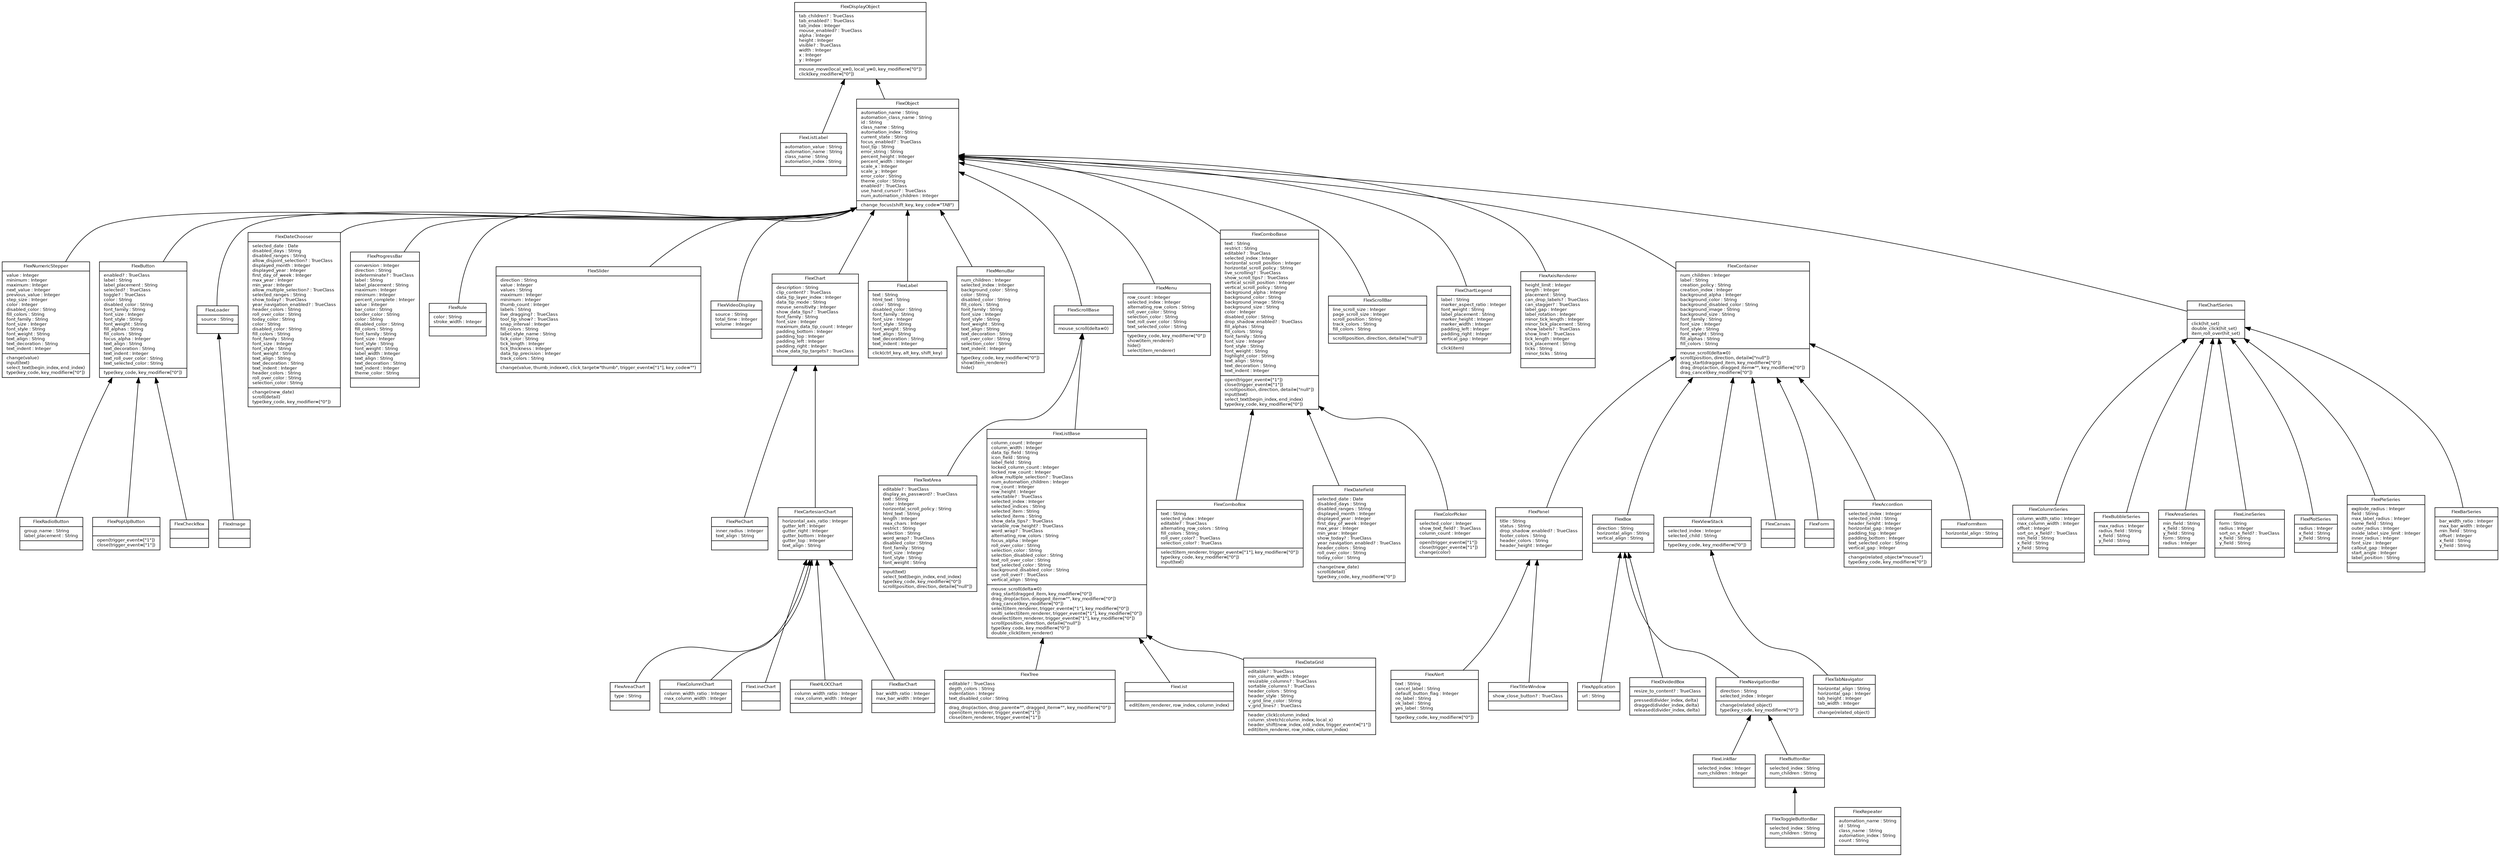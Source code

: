 digraph G {
  rankdir = BT;

  fontname = "Bitstream Vera Sans"
  fontsize = 8

  node [
    fontname = "Bitstream Vera Sans"
    fontsize = 8
    shape = "record"
  ]

  edge [
    fontname = "Bitstream Vera Sans"
    fontsize = 8
  ]
  

  FlexDisplayObject [
    label = "{FlexDisplayObject|tab_children? : TrueClass\ltab_enabled? : TrueClass\ltab_index : Integer\lmouse_enabled? : TrueClass\lalpha : Integer\lheight : Integer\lvisible? : TrueClass\lwidth : Integer\lx : Integer\ly : Integer\l|mouse_move(local_x=0, local_y=0, key_modifier=[\"0\"])\lclick(key_modifier=[\"0\"])\l}"
  ]
  

  FlexListLabel [
    label = "{FlexListLabel|automation_value : String\lautomation_name : String\lclass_name : String\lautomation_index : String\l|}"
  ]
  FlexListLabel -> FlexDisplayObject

  FlexObject [
    label = "{FlexObject|automation_name : String\lautomation_class_name : String\lid : String\lclass_name : String\lautomation_index : String\lcurrent_state : String\lfocus_enabled? : TrueClass\ltool_tip : String\lerror_string : String\lpercent_height : Integer\lpercent_width : Integer\lscale_x : Integer\lscale_y : Integer\lerror_color : String\ltheme_color : String\lenabled? : TrueClass\luse_hand_cursor? : TrueClass\lnum_automation_children : Integer\l|change_focus(shift_key, key_code=\"TAB\")\l}"
  ]
  FlexObject -> FlexDisplayObject

  FlexNumericStepper [
    label = "{FlexNumericStepper|value : Integer\lminimum : Integer\lmaximum : Integer\lnext_value : Integer\lprevious_value : Integer\lstep_size : Integer\lcolor : Integer\ldisabled_color : String\lfill_colors : String\lfont_family : String\lfont_size : Integer\lfont_style : String\lfont_weight : String\ltext_align : String\ltext_decoration : String\ltext_indent : Integer\l|change(value)\linput(text)\lselect_text(begin_index, end_index)\ltype(key_code, key_modifier=[\"0\"])\l}"
  ]
  FlexNumericStepper -> FlexObject

  FlexButton [
    label = "{FlexButton|enabled? : TrueClass\llabel : String\llabel_placement : String\lselected? : TrueClass\ltoggle? : TrueClass\lcolor : String\ldisabled_color : String\lfont_family : String\lfont_size : Integer\lfont_style : String\lfont_weight : String\lfill_alphas : String\lfill_colors : String\lfocus_alpha : Integer\ltext_align : String\ltext_decoration : String\ltext_indent : Integer\ltext_roll_over_color : String\ltext_selected_color : String\l|type(key_code, key_modifier=[\"0\"])\l}"
  ]
  FlexButton -> FlexObject

  FlexRadioButton [
    label = "{FlexRadioButton|group_name : String\llabel_placement : String\l|}"
  ]
  FlexRadioButton -> FlexButton

  FlexPopUpButton [
    label = "{FlexPopUpButton||open(trigger_event=[\"1\"])\lclose(trigger_event=[\"1\"])\l}"
  ]
  FlexPopUpButton -> FlexButton

  FlexCheckBox [
    label = "{FlexCheckBox||}"
  ]
  FlexCheckBox -> FlexButton

  FlexLoader [
    label = "{FlexLoader|source : String\l|}"
  ]
  FlexLoader -> FlexObject

  FlexImage [
    label = "{FlexImage||}"
  ]
  FlexImage -> FlexLoader

  FlexDateChooser [
    label = "{FlexDateChooser|selected_date : Date\ldisabled_days : String\ldisabled_ranges : String\lallow_disjoint_selection? : TrueClass\ldisplayed_month : Integer\ldisplayed_year : Integer\lfirst_day_of_week : Integer\lmax_year : Integer\lmin_year : Integer\lallow_multiple_selection? : TrueClass\lselected_ranges : String\lshow_today? : TrueClass\lyear_navigation_enabled? : TrueClass\lheader_colors : String\lroll_over_color : String\ltoday_color : String\lcolor : String\ldisabled_color : String\lfill_colors : String\lfont_family : String\lfont_size : Integer\lfont_style : String\lfont_weight : String\ltext_align : String\ltext_decoration : String\ltext_indent : Integer\lheader_colors : String\lroll_over_color : String\lselection_color : String\l|change(new_date)\lscroll(detail)\ltype(key_code, key_modifier=[\"0\"])\l}"
  ]
  FlexDateChooser -> FlexObject

  FlexProgressBar [
    label = "{FlexProgressBar|conversion : Integer\ldirection : String\lindeterminate? : TrueClass\llabel : String\llabel_placement : String\lmaximum : Integer\lminimum : Integer\lpercent_complete : Integer\lvalue : Integer\lbar_color : String\lborder_color : String\lcolor : String\ldisabled_color : String\lfill_colors : String\lfont_family : String\lfont_size : Integer\lfont_style : String\lfont_weight : String\llabel_width : Integer\ltext_align : String\ltext_decoration : String\ltext_indent : Integer\ltheme_color : String\l|}"
  ]
  FlexProgressBar -> FlexObject

  FlexRule [
    label = "{FlexRule|color : String\lstroke_width : Integer\l|}"
  ]
  FlexRule -> FlexObject

  FlexSlider [
    label = "{FlexSlider|direction : String\lvalue : Integer\lvalues : String\lmaximum : Integer\lminimum : Integer\lthumb_count : Integer\llabels : String\llive_dragging? : TrueClass\ltool_tip_show? : TrueClass\lsnap_interval : Integer\lfill_colors : String\llabel_style_name : String\ltick_color : String\ltick_length : Integer\ltick_thickness : Integer\ldata_tip_precision : Integer\ltrack_colors : String\l|change(value, thumb_index=0, click_target=\"thumb\", trigger_event=[\"1\"], key_code=\"\")\l}"
  ]
  FlexSlider -> FlexObject

  FlexVideoDisplay [
    label = "{FlexVideoDisplay|source : String\ltotal_time : Integer\lvolume : Integer\l|}"
  ]
  FlexVideoDisplay -> FlexObject

  FlexChart [
    label = "{FlexChart|description : String\lclip_content? : TrueClass\ldata_tip_layer_index : Integer\ldata_tip_mode : String\lmouse_sensitivity : Integer\lshow_data_tips? : TrueClass\lfont_family : String\lfont_size : Integer\lmaximum_data_tip_count : Integer\lpadding_bottom : Integer\lpadding_top : Integer\lpadding_left : Integer\lpadding_right : Integer\lshow_data_tip_targets? : TrueClass\l|}"
  ]
  FlexChart -> FlexObject

  FlexPieChart [
    label = "{FlexPieChart|inner_radius : Integer\ltext_align : String\l|}"
  ]
  FlexPieChart -> FlexChart

  FlexCartesianChart [
    label = "{FlexCartesianChart|horizontal_axis_ratio : Integer\lgutter_left : Integer\lgutter_right : Integer\lgutter_bottom : Integer\lgutter_top : Integer\ltext_align : String\l|}"
  ]
  FlexCartesianChart -> FlexChart

  FlexAreaChart [
    label = "{FlexAreaChart|type : String\l|}"
  ]
  FlexAreaChart -> FlexCartesianChart

  FlexColumnChart [
    label = "{FlexColumnChart|column_width_ratio : Integer\lmax_column_width : Integer\l|}"
  ]
  FlexColumnChart -> FlexCartesianChart

  FlexLineChart [
    label = "{FlexLineChart||}"
  ]
  FlexLineChart -> FlexCartesianChart

  FlexHLOCChart [
    label = "{FlexHLOCChart|column_width_ratio : Integer\lmax_column_width : Integer\l|}"
  ]
  FlexHLOCChart -> FlexCartesianChart

  FlexBarChart [
    label = "{FlexBarChart|bar_width_ratio : Integer\lmax_bar_width : Integer\l|}"
  ]
  FlexBarChart -> FlexCartesianChart

  FlexLabel [
    label = "{FlexLabel|text : String\lhtml_text : String\lcolor : String\ldisabled_color : String\lfont_family : String\lfont_size : Integer\lfont_style : String\lfont_weight : String\ltext_align : String\ltext_decoration : String\ltext_indent : Integer\l|click(ctrl_key, alt_key, shift_key)\l}"
  ]
  FlexLabel -> FlexObject

  FlexMenuBar [
    label = "{FlexMenuBar|num_children : Integer\lselected_index : Integer\lbackground_color : String\lcolor : String\ldisabled_color : String\lfill_colors : String\lfont_family : String\lfont_size : Integer\lfont_style : String\lfont_weight : String\ltext_align : String\ltext_decoration : String\lroll_over_color : String\lselection_color : String\ltext_indent : Integer\l|type(key_code, key_modifier=[\"0\"])\lshow(item_renderer)\lhide()\l}"
  ]
  FlexMenuBar -> FlexObject

  FlexScrollBase [
    label = "{FlexScrollBase||mouse_scroll(delta=0)\l}"
  ]
  FlexScrollBase -> FlexObject

  FlexTextArea [
    label = "{FlexTextArea|editable? : TrueClass\ldisplay_as_password? : TrueClass\ltext : String\lcolor : Integer\lhorizontal_scroll_policy : String\lhtml_text : String\llength : Integer\lmax_chars : Integer\lrestrict : String\lselection : String\lword_wrap? : TrueClass\ldisabled_color : String\lfont_family : String\lfont_size : Integer\lfont_style : String\lfont_weight : String\l|input(text)\lselect_text(begin_index, end_index)\ltype(key_code, key_modifier=[\"0\"])\lscroll(position, direction, detail=[\"null\"])\l}"
  ]
  FlexTextArea -> FlexScrollBase

  FlexListBase [
    label = "{FlexListBase|column_count : Integer\lcolumn_width : Integer\ldata_tip_field : String\licon_field : String\llabel_field : String\llocked_column_count : Integer\llocked_row_count : Integer\lallow_multiple_selection? : TrueClass\lnum_automation_children : Integer\lrow_count : Integer\lrow_height : Integer\lselectable? : TrueClass\lselected_index : Integer\lselected_indices : String\lselected_item : String\lselected_items : String\lshow_data_tips? : TrueClass\lvariable_row_height? : TrueClass\lword_wrap? : TrueClass\lalternating_row_colors : String\lfocus_alpha : Integer\lroll_over_color : String\lselection_color : String\lselection_disabled_color : String\ltext_roll_over_color : String\ltext_selected_color : String\lbackground_disabled_color : String\luse_roll_over? : TrueClass\lvertical_align : String\l|mouse_scroll(delta=0)\ldrag_start(dragged_item, key_modifier=[\"0\"])\ldrag_drop(action, dragged_item=\"\", key_modifier=[\"0\"])\ldrag_cancel(key_modifier=[\"0\"])\lselect(item_renderer, trigger_event=[\"1\"], key_modifier=[\"0\"])\lmulti_select(item_renderer, trigger_event=[\"1\"], key_modifier=[\"0\"])\ldeselect(item_renderer, trigger_event=[\"1\"], key_modifier=[\"0\"])\lscroll(position, direction, detail=[\"null\"])\ltype(key_code, key_modifier=[\"0\"])\ldouble_click(item_renderer)\l}"
  ]
  FlexListBase -> FlexScrollBase

  FlexTree [
    label = "{FlexTree|editable? : TrueClass\ldepth_colors : String\lindentation : Integer\ltext_disabled_color : String\l|drag_drop(action, drop_parent=\"\", dragged_item=\"\", key_modifier=[\"0\"])\lopen(item_renderer, trigger_event=[\"1\"])\lclose(item_renderer, trigger_event=[\"1\"])\l}"
  ]
  FlexTree -> FlexListBase

  FlexList [
    label = "{FlexList||edit(item_renderer, row_index, column_index)\l}"
  ]
  FlexList -> FlexListBase

  FlexDataGrid [
    label = "{FlexDataGrid|editable? : TrueClass\lmin_column_width : Integer\lresizable_columns? : TrueClass\lsortable_columns? : TrueClass\lheader_colors : String\lheader_style : String\lv_grid_line_color : String\lv_grid_lines? : TrueClass\l|header_click(column_index)\lcolumn_stretch(column_index, local_x)\lheader_shift(new_index, old_index, trigger_event=[\"1\"])\ledit(item_renderer, row_index, column_index)\l}"
  ]
  FlexDataGrid -> FlexListBase

  FlexMenu [
    label = "{FlexMenu|row_count : Integer\lselected_index : Integer\lalternating_row_colors : String\lroll_over_color : String\lselection_color : String\ltext_roll_over_color : String\ltext_selected_color : String\l|type(key_code, key_modifier=[\"0\"])\lshow(item_renderer)\lhide()\lselect(item_renderer)\l}"
  ]
  FlexMenu -> FlexObject

  FlexComboBase [
    label = "{FlexComboBase|text : String\lrestrict : String\leditable? : TrueClass\lselected_index : Integer\lhorizontal_scroll_position : Integer\lhorizontal_scroll_policy : String\llive_scrolling? : TrueClass\lshow_scroll_tips? : TrueClass\lvertical_scroll_position : Integer\lvertical_scroll_policy : String\lbackground_alpha : Integer\lbackground_color : String\lbackground_image : String\lbackground_size : String\lcolor : Integer\ldisabled_color : String\ldrop_shadow_enabled? : TrueClass\lfill_alphas : String\lfill_colors : String\lfont_family : String\lfont_size : Integer\lfont_style : String\lfont_weight : String\lhighlight_color : String\ltext_align : String\ltext_decoration : String\ltext_indent : Integer\l|open(trigger_event=[\"1\"])\lclose(trigger_event=[\"1\"])\lscroll(position, direction, detail=[\"null\"])\linput(text)\lselect_text(begin_index, end_index)\ltype(key_code, key_modifier=[\"0\"])\l}"
  ]
  FlexComboBase -> FlexObject

  FlexComboBox [
    label = "{FlexComboBox|text : String\lselected_index : Integer\leditable? : TrueClass\lalternating_row_colors : String\lfill_colors : String\lroll_over_color? : TrueClass\lselection_color? : TrueClass\l|select(item_renderer, trigger_event=[\"1\"], key_modifier=[\"0\"])\ltype(key_code, key_modifier=[\"0\"])\linput(text)\l}"
  ]
  FlexComboBox -> FlexComboBase

  FlexDateField [
    label = "{FlexDateField|selected_date : Date\ldisabled_days : String\ldisabled_ranges : String\ldisplayed_month : Integer\ldisplayed_year : Integer\lfirst_day_of_week : Integer\lmax_year : Integer\lmin_year : Integer\lshow_today? : TrueClass\lyear_navigation_enabled? : TrueClass\lheader_colors : String\lroll_over_color : String\ltoday_color : String\l|change(new_date)\lscroll(detail)\ltype(key_code, key_modifier=[\"0\"])\l}"
  ]
  FlexDateField -> FlexComboBase

  FlexColorPicker [
    label = "{FlexColorPicker|selected_color : Integer\lshow_text_field? : TrueClass\lcolumn_count : Integer\l|open(trigger_event=[\"1\"])\lclose(trigger_event=[\"1\"])\lchange(color)\l}"
  ]
  FlexColorPicker -> FlexComboBase

  FlexScrollBar [
    label = "{FlexScrollBar|line_scroll_size : Integer\lpage_scroll_size : Integer\lscroll_position : String\ltrack_colors : String\lfill_colors : String\l|scroll(position, direction, detail=[\"null\"])\l}"
  ]
  FlexScrollBar -> FlexObject

  FlexChartLegend [
    label = "{FlexChartLegend|label : String\lmarker_aspect_ratio : Integer\lfont_weight : String\llabel_placement : String\lmarker_height : Integer\lmarker_width : Integer\lpadding_left : Integer\lpadding_right : Integer\lvertical_gap : Integer\l|click(item)\l}"
  ]
  FlexChartLegend -> FlexObject

  FlexAxisRenderer [
    label = "{FlexAxisRenderer|height_limit : Integer\llength : Integer\lplacement : String\lcan_drop_labels? : TrueClass\lcan_stagger? : TrueClass\llabel_gap : Integer\llabel_rotation : Integer\lminor_tick_length : Integer\lminor_tick_placement : String\lshow_labels? : TrueClass\lshow_line? : TrueClass\ltick_length : Integer\ltick_placement : String\lticks : String\lminor_ticks : String\l|}"
  ]
  FlexAxisRenderer -> FlexObject

  FlexContainer [
    label = "{FlexContainer|num_children : Integer\llabel : String\lcreation_policy : String\lcreation_index : Integer\lbackground_alpha : Integer\lbackground_color : String\lbackground_disabled_color : String\lbackground_image : String\lbackground_size : String\lfont_family : String\lfont_size : Integer\lfont_style : String\lfont_weight : String\lfill_alphas : String\lfill_colors : String\l|mouse_scroll(delta=0)\lscroll(position, direction, detail=[\"null\"])\ldrag_start(dragged_item, key_modifier=[\"0\"])\ldrag_drop(action, dragged_item=\"\", key_modifier=[\"0\"])\ldrag_cancel(key_modifier=[\"0\"])\l}"
  ]
  FlexContainer -> FlexObject

  FlexPanel [
    label = "{FlexPanel|title : String\lstatus : String\ldrop_shadow_enabled? : TrueClass\lfooter_colors : String\lheader_colors : String\lheader_height : Integer\l|}"
  ]
  FlexPanel -> FlexContainer

  FlexAlert [
    label = "{FlexAlert|text : String\lcancel_label : String\ldefault_button_flag : Integer\lno_label : String\lok_label : String\lyes_label : String\l|type(key_code, key_modifier=[\"0\"])\l}"
  ]
  FlexAlert -> FlexPanel

  FlexTitleWindow [
    label = "{FlexTitleWindow|show_close_button? : TrueClass\l|}"
  ]
  FlexTitleWindow -> FlexPanel

  FlexBox [
    label = "{FlexBox|direction : String\lhorizontal_align : String\lvertical_align : String\l|}"
  ]
  FlexBox -> FlexContainer

  FlexApplication [
    label = "{FlexApplication|url : String\l|}"
  ]
  FlexApplication -> FlexBox

  FlexDividedBox [
    label = "{FlexDividedBox|resize_to_content? : TrueClass\l|pressed(divider_index, delta)\ldragged(divider_index, delta)\lreleased(divider_index, delta)\l}"
  ]
  FlexDividedBox -> FlexBox

  FlexNavigationBar [
    label = "{FlexNavigationBar|direction : String\lselected_index : Integer\l|change(related_object)\ltype(key_code, key_modifier=[\"0\"])\l}"
  ]
  FlexNavigationBar -> FlexBox

  FlexLinkBar [
    label = "{FlexLinkBar|selected_index : Integer\lnum_children : Integer\l|}"
  ]
  FlexLinkBar -> FlexNavigationBar

  FlexButtonBar [
    label = "{FlexButtonBar|selected_index : String\lnum_children : String\l|}"
  ]
  FlexButtonBar -> FlexNavigationBar

  FlexToggleButtonBar [
    label = "{FlexToggleButtonBar|selected_index : String\lnum_children : String\l|}"
  ]
  FlexToggleButtonBar -> FlexButtonBar

  FlexViewStack [
    label = "{FlexViewStack|selected_index : Integer\lselected_child : String\l|type(key_code, key_modifier=[\"0\"])\l}"
  ]
  FlexViewStack -> FlexContainer

  FlexTabNavigator [
    label = "{FlexTabNavigator|horizontal_align : String\lhorizontal_gap : Integer\ltab_height : Integer\ltab_width : Integer\l|change(related_object)\l}"
  ]
  FlexTabNavigator -> FlexViewStack

  FlexCanvas [
    label = "{FlexCanvas||}"
  ]
  FlexCanvas -> FlexContainer

  FlexForm [
    label = "{FlexForm||}"
  ]
  FlexForm -> FlexContainer

  FlexAccordion [
    label = "{FlexAccordion|selected_index : Integer\lselected_child : String\lheader_height : Integer\lhorizontal_gap : Integer\lpadding_top : Integer\lpadding_bottom : Integer\ltext_selected_color : String\lvertical_gap : Integer\l|change(related_object=\"mouse\")\ltype(key_code, key_modifier=[\"0\"])\l}"
  ]
  FlexAccordion -> FlexContainer

  FlexFormItem [
    label = "{FlexFormItem|horizontal_align : String\l|}"
  ]
  FlexFormItem -> FlexContainer

  FlexChartSeries [
    label = "{FlexChartSeries||click(hit_set)\ldouble_click(hit_set)\litem_roll_over(hit_set)\l}"
  ]
  FlexChartSeries -> FlexObject

  FlexColumnSeries [
    label = "{FlexColumnSeries|column_width_ratio : Integer\lmax_column_width : Integer\loffset : Integer\lsort_on_x_field? : TrueClass\lmin_field : String\lx_field : String\ly_field : String\l|}"
  ]
  FlexColumnSeries -> FlexChartSeries

  FlexBubbleSeries [
    label = "{FlexBubbleSeries|max_radius : Integer\lradius_field : String\lx_field : String\ly_field : String\l|}"
  ]
  FlexBubbleSeries -> FlexChartSeries

  FlexAreaSeries [
    label = "{FlexAreaSeries|min_field : String\lx_field : String\ly_field : String\lform : String\lradius : Integer\l|}"
  ]
  FlexAreaSeries -> FlexChartSeries

  FlexLineSeries [
    label = "{FlexLineSeries|form : String\lradius : Integer\lsort_on_x_field? : TrueClass\lx_field : String\ly_field : String\l|}"
  ]
  FlexLineSeries -> FlexChartSeries

  FlexPlotSeries [
    label = "{FlexPlotSeries|radius : Integer\lx_field : String\ly_field : String\l|}"
  ]
  FlexPlotSeries -> FlexChartSeries

  FlexPieSeries [
    label = "{FlexPieSeries|explode_radius : Integer\lfield : String\lmax_label_radius : Integer\lname_field : String\louter_radius : Integer\linside_label_size_limit : Integer\linner_radius : Integer\lfont_size : Integer\lcallout_gap : Integer\lstart_angle : Integer\llabel_position : String\l|}"
  ]
  FlexPieSeries -> FlexChartSeries

  FlexBarSeries [
    label = "{FlexBarSeries|bar_width_ratio : Integer\lmax_bar_width : Integer\lmin_field : String\loffset : Integer\lx_field : String\ly_field : String\l|}"
  ]
  FlexBarSeries -> FlexChartSeries

  FlexRepeater [
    label = "{FlexRepeater|automation_name : String\lid : String\lclass_name : String\lautomation_index : String\lcount : String\l|}"
  ]
  

}